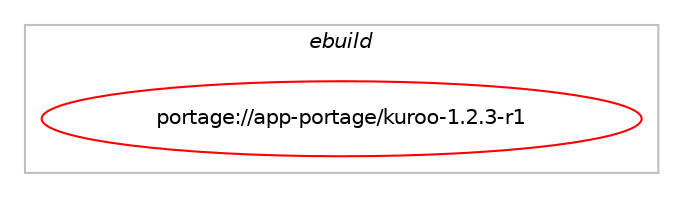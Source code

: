 digraph prolog {

# *************
# Graph options
# *************

newrank=true;
concentrate=true;
compound=true;
graph [rankdir=LR,fontname=Helvetica,fontsize=10,ranksep=1.5];#, ranksep=2.5, nodesep=0.2];
edge  [arrowhead=vee];
node  [fontname=Helvetica,fontsize=10];

# **********
# The ebuild
# **********

subgraph cluster_leftcol {
color=gray;
label=<<i>ebuild</i>>;
id [label="portage://app-portage/kuroo-1.2.3-r1", color=red, width=4, href="../app-portage/kuroo-1.2.3-r1.svg"];
}

# ****************
# The dependencies
# ****************

subgraph cluster_midcol {
color=gray;
label=<<i>dependencies</i>>;
subgraph cluster_compile {
fillcolor="#eeeeee";
style=filled;
label=<<i>compile</i>>;
# *** BEGIN UNKNOWN DEPENDENCY TYPE (TODO) ***
# id -> equal(package_dependency(portage://app-portage/kuroo-1.2.3-r1,install,no,dev-db,sqlite,none,[,,],[slot(3)],[]))
# *** END UNKNOWN DEPENDENCY TYPE (TODO) ***

# *** BEGIN UNKNOWN DEPENDENCY TYPE (TODO) ***
# id -> equal(package_dependency(portage://app-portage/kuroo-1.2.3-r1,install,no,dev-qt,qtcore,none,[,,],[slot(5)],[]))
# *** END UNKNOWN DEPENDENCY TYPE (TODO) ***

# *** BEGIN UNKNOWN DEPENDENCY TYPE (TODO) ***
# id -> equal(package_dependency(portage://app-portage/kuroo-1.2.3-r1,install,no,dev-qt,qtgui,none,[,,],[slot(5)],[]))
# *** END UNKNOWN DEPENDENCY TYPE (TODO) ***

# *** BEGIN UNKNOWN DEPENDENCY TYPE (TODO) ***
# id -> equal(package_dependency(portage://app-portage/kuroo-1.2.3-r1,install,no,dev-qt,qtwidgets,none,[,,],[slot(5)],[]))
# *** END UNKNOWN DEPENDENCY TYPE (TODO) ***

# *** BEGIN UNKNOWN DEPENDENCY TYPE (TODO) ***
# id -> equal(package_dependency(portage://app-portage/kuroo-1.2.3-r1,install,no,kde-frameworks,kauth,greaterequal,[5.96.0,,,5.96.0],[slot(5)],[]))
# *** END UNKNOWN DEPENDENCY TYPE (TODO) ***

# *** BEGIN UNKNOWN DEPENDENCY TYPE (TODO) ***
# id -> equal(package_dependency(portage://app-portage/kuroo-1.2.3-r1,install,no,kde-frameworks,kconfig,greaterequal,[5.96.0,,,5.96.0],[slot(5)],[]))
# *** END UNKNOWN DEPENDENCY TYPE (TODO) ***

# *** BEGIN UNKNOWN DEPENDENCY TYPE (TODO) ***
# id -> equal(package_dependency(portage://app-portage/kuroo-1.2.3-r1,install,no,kde-frameworks,kconfigwidgets,greaterequal,[5.96.0,,,5.96.0],[slot(5)],[]))
# *** END UNKNOWN DEPENDENCY TYPE (TODO) ***

# *** BEGIN UNKNOWN DEPENDENCY TYPE (TODO) ***
# id -> equal(package_dependency(portage://app-portage/kuroo-1.2.3-r1,install,no,kde-frameworks,kcoreaddons,greaterequal,[5.96.0,,,5.96.0],[slot(5)],[]))
# *** END UNKNOWN DEPENDENCY TYPE (TODO) ***

# *** BEGIN UNKNOWN DEPENDENCY TYPE (TODO) ***
# id -> equal(package_dependency(portage://app-portage/kuroo-1.2.3-r1,install,no,kde-frameworks,kcrash,greaterequal,[5.96.0,,,5.96.0],[slot(5)],[]))
# *** END UNKNOWN DEPENDENCY TYPE (TODO) ***

# *** BEGIN UNKNOWN DEPENDENCY TYPE (TODO) ***
# id -> equal(package_dependency(portage://app-portage/kuroo-1.2.3-r1,install,no,kde-frameworks,ki18n,greaterequal,[5.96.0,,,5.96.0],[slot(5)],[]))
# *** END UNKNOWN DEPENDENCY TYPE (TODO) ***

# *** BEGIN UNKNOWN DEPENDENCY TYPE (TODO) ***
# id -> equal(package_dependency(portage://app-portage/kuroo-1.2.3-r1,install,no,kde-frameworks,kio,greaterequal,[5.96.0,,,5.96.0],[slot(5)],[]))
# *** END UNKNOWN DEPENDENCY TYPE (TODO) ***

# *** BEGIN UNKNOWN DEPENDENCY TYPE (TODO) ***
# id -> equal(package_dependency(portage://app-portage/kuroo-1.2.3-r1,install,no,kde-frameworks,kitemviews,greaterequal,[5.96.0,,,5.96.0],[slot(5)],[]))
# *** END UNKNOWN DEPENDENCY TYPE (TODO) ***

# *** BEGIN UNKNOWN DEPENDENCY TYPE (TODO) ***
# id -> equal(package_dependency(portage://app-portage/kuroo-1.2.3-r1,install,no,kde-frameworks,knotifications,greaterequal,[5.96.0,,,5.96.0],[slot(5)],[]))
# *** END UNKNOWN DEPENDENCY TYPE (TODO) ***

# *** BEGIN UNKNOWN DEPENDENCY TYPE (TODO) ***
# id -> equal(package_dependency(portage://app-portage/kuroo-1.2.3-r1,install,no,kde-frameworks,ktextwidgets,greaterequal,[5.96.0,,,5.96.0],[slot(5)],[]))
# *** END UNKNOWN DEPENDENCY TYPE (TODO) ***

# *** BEGIN UNKNOWN DEPENDENCY TYPE (TODO) ***
# id -> equal(package_dependency(portage://app-portage/kuroo-1.2.3-r1,install,no,kde-frameworks,kwidgetsaddons,greaterequal,[5.96.0,,,5.96.0],[slot(5)],[]))
# *** END UNKNOWN DEPENDENCY TYPE (TODO) ***

# *** BEGIN UNKNOWN DEPENDENCY TYPE (TODO) ***
# id -> equal(package_dependency(portage://app-portage/kuroo-1.2.3-r1,install,no,kde-frameworks,kxmlgui,greaterequal,[5.96.0,,,5.96.0],[slot(5)],[]))
# *** END UNKNOWN DEPENDENCY TYPE (TODO) ***

# *** BEGIN UNKNOWN DEPENDENCY TYPE (TODO) ***
# id -> equal(package_dependency(portage://app-portage/kuroo-1.2.3-r1,install,no,kde-frameworks,threadweaver,greaterequal,[5.96.0,,,5.96.0],[slot(5)],[]))
# *** END UNKNOWN DEPENDENCY TYPE (TODO) ***

}
subgraph cluster_compileandrun {
fillcolor="#eeeeee";
style=filled;
label=<<i>compile and run</i>>;
}
subgraph cluster_run {
fillcolor="#eeeeee";
style=filled;
label=<<i>run</i>>;
# *** BEGIN UNKNOWN DEPENDENCY TYPE (TODO) ***
# id -> equal(any_of_group([package_dependency(portage://app-portage/kuroo-1.2.3-r1,run,no,kde-frameworks,breeze-icons,none,[,,],any_different_slot,[]),package_dependency(portage://app-portage/kuroo-1.2.3-r1,run,no,kde-frameworks,oxygen-icons,none,[,,],any_different_slot,[])]))
# *** END UNKNOWN DEPENDENCY TYPE (TODO) ***

# *** BEGIN UNKNOWN DEPENDENCY TYPE (TODO) ***
# id -> equal(package_dependency(portage://app-portage/kuroo-1.2.3-r1,run,no,app-portage,gentoolkit,none,[,,],[],[]))
# *** END UNKNOWN DEPENDENCY TYPE (TODO) ***

# *** BEGIN UNKNOWN DEPENDENCY TYPE (TODO) ***
# id -> equal(package_dependency(portage://app-portage/kuroo-1.2.3-r1,run,no,dev-db,sqlite,none,[,,],[slot(3)],[]))
# *** END UNKNOWN DEPENDENCY TYPE (TODO) ***

# *** BEGIN UNKNOWN DEPENDENCY TYPE (TODO) ***
# id -> equal(package_dependency(portage://app-portage/kuroo-1.2.3-r1,run,no,dev-qt,qtcore,none,[,,],[slot(5)],[]))
# *** END UNKNOWN DEPENDENCY TYPE (TODO) ***

# *** BEGIN UNKNOWN DEPENDENCY TYPE (TODO) ***
# id -> equal(package_dependency(portage://app-portage/kuroo-1.2.3-r1,run,no,dev-qt,qtgui,none,[,,],[slot(5)],[]))
# *** END UNKNOWN DEPENDENCY TYPE (TODO) ***

# *** BEGIN UNKNOWN DEPENDENCY TYPE (TODO) ***
# id -> equal(package_dependency(portage://app-portage/kuroo-1.2.3-r1,run,no,dev-qt,qtwidgets,none,[,,],[slot(5)],[]))
# *** END UNKNOWN DEPENDENCY TYPE (TODO) ***

# *** BEGIN UNKNOWN DEPENDENCY TYPE (TODO) ***
# id -> equal(package_dependency(portage://app-portage/kuroo-1.2.3-r1,run,no,kde-frameworks,kauth,greaterequal,[5.96.0,,,5.96.0],[slot(5)],[]))
# *** END UNKNOWN DEPENDENCY TYPE (TODO) ***

# *** BEGIN UNKNOWN DEPENDENCY TYPE (TODO) ***
# id -> equal(package_dependency(portage://app-portage/kuroo-1.2.3-r1,run,no,kde-frameworks,kconfig,greaterequal,[5.96.0,,,5.96.0],[slot(5)],[]))
# *** END UNKNOWN DEPENDENCY TYPE (TODO) ***

# *** BEGIN UNKNOWN DEPENDENCY TYPE (TODO) ***
# id -> equal(package_dependency(portage://app-portage/kuroo-1.2.3-r1,run,no,kde-frameworks,kconfigwidgets,greaterequal,[5.96.0,,,5.96.0],[slot(5)],[]))
# *** END UNKNOWN DEPENDENCY TYPE (TODO) ***

# *** BEGIN UNKNOWN DEPENDENCY TYPE (TODO) ***
# id -> equal(package_dependency(portage://app-portage/kuroo-1.2.3-r1,run,no,kde-frameworks,kcoreaddons,greaterequal,[5.96.0,,,5.96.0],[slot(5)],[]))
# *** END UNKNOWN DEPENDENCY TYPE (TODO) ***

# *** BEGIN UNKNOWN DEPENDENCY TYPE (TODO) ***
# id -> equal(package_dependency(portage://app-portage/kuroo-1.2.3-r1,run,no,kde-frameworks,kcrash,greaterequal,[5.96.0,,,5.96.0],[slot(5)],[]))
# *** END UNKNOWN DEPENDENCY TYPE (TODO) ***

# *** BEGIN UNKNOWN DEPENDENCY TYPE (TODO) ***
# id -> equal(package_dependency(portage://app-portage/kuroo-1.2.3-r1,run,no,kde-frameworks,kf-env,greaterequal,[4,,,4],[],[]))
# *** END UNKNOWN DEPENDENCY TYPE (TODO) ***

# *** BEGIN UNKNOWN DEPENDENCY TYPE (TODO) ***
# id -> equal(package_dependency(portage://app-portage/kuroo-1.2.3-r1,run,no,kde-frameworks,ki18n,greaterequal,[5.96.0,,,5.96.0],[slot(5)],[]))
# *** END UNKNOWN DEPENDENCY TYPE (TODO) ***

# *** BEGIN UNKNOWN DEPENDENCY TYPE (TODO) ***
# id -> equal(package_dependency(portage://app-portage/kuroo-1.2.3-r1,run,no,kde-frameworks,kio,greaterequal,[5.96.0,,,5.96.0],[slot(5)],[]))
# *** END UNKNOWN DEPENDENCY TYPE (TODO) ***

# *** BEGIN UNKNOWN DEPENDENCY TYPE (TODO) ***
# id -> equal(package_dependency(portage://app-portage/kuroo-1.2.3-r1,run,no,kde-frameworks,kitemviews,greaterequal,[5.96.0,,,5.96.0],[slot(5)],[]))
# *** END UNKNOWN DEPENDENCY TYPE (TODO) ***

# *** BEGIN UNKNOWN DEPENDENCY TYPE (TODO) ***
# id -> equal(package_dependency(portage://app-portage/kuroo-1.2.3-r1,run,no,kde-frameworks,knotifications,greaterequal,[5.96.0,,,5.96.0],[slot(5)],[]))
# *** END UNKNOWN DEPENDENCY TYPE (TODO) ***

# *** BEGIN UNKNOWN DEPENDENCY TYPE (TODO) ***
# id -> equal(package_dependency(portage://app-portage/kuroo-1.2.3-r1,run,no,kde-frameworks,ktextwidgets,greaterequal,[5.96.0,,,5.96.0],[slot(5)],[]))
# *** END UNKNOWN DEPENDENCY TYPE (TODO) ***

# *** BEGIN UNKNOWN DEPENDENCY TYPE (TODO) ***
# id -> equal(package_dependency(portage://app-portage/kuroo-1.2.3-r1,run,no,kde-frameworks,kwidgetsaddons,greaterequal,[5.96.0,,,5.96.0],[slot(5)],[]))
# *** END UNKNOWN DEPENDENCY TYPE (TODO) ***

# *** BEGIN UNKNOWN DEPENDENCY TYPE (TODO) ***
# id -> equal(package_dependency(portage://app-portage/kuroo-1.2.3-r1,run,no,kde-frameworks,kxmlgui,greaterequal,[5.96.0,,,5.96.0],[slot(5)],[]))
# *** END UNKNOWN DEPENDENCY TYPE (TODO) ***

# *** BEGIN UNKNOWN DEPENDENCY TYPE (TODO) ***
# id -> equal(package_dependency(portage://app-portage/kuroo-1.2.3-r1,run,no,kde-frameworks,threadweaver,greaterequal,[5.96.0,,,5.96.0],[slot(5)],[]))
# *** END UNKNOWN DEPENDENCY TYPE (TODO) ***

# *** BEGIN UNKNOWN DEPENDENCY TYPE (TODO) ***
# id -> equal(package_dependency(portage://app-portage/kuroo-1.2.3-r1,run,no,kde-misc,kdiff3,none,[,,],[],[]))
# *** END UNKNOWN DEPENDENCY TYPE (TODO) ***

}
}

# **************
# The candidates
# **************

subgraph cluster_choices {
rank=same;
color=gray;
label=<<i>candidates</i>>;

}

}
